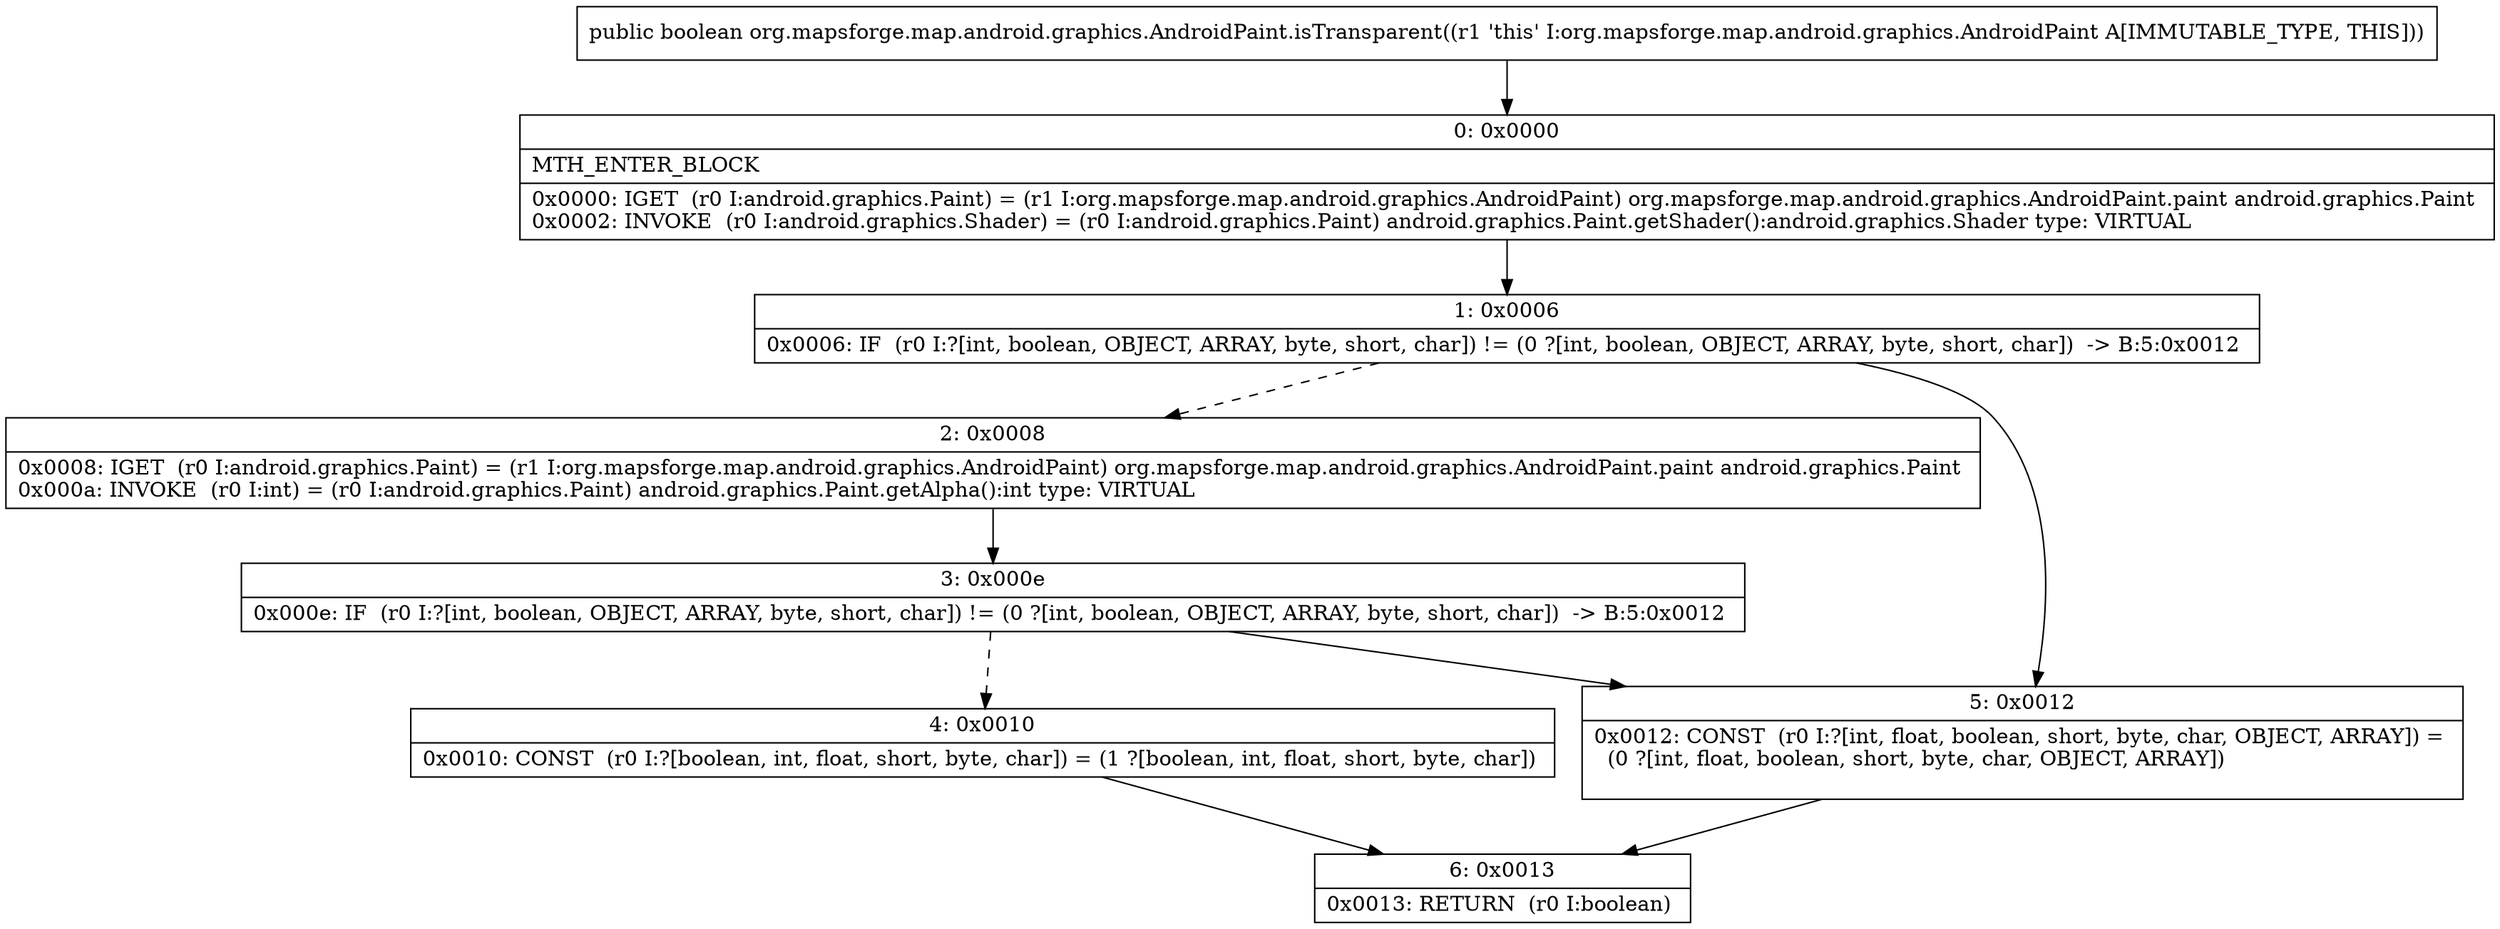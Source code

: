 digraph "CFG fororg.mapsforge.map.android.graphics.AndroidPaint.isTransparent()Z" {
Node_0 [shape=record,label="{0\:\ 0x0000|MTH_ENTER_BLOCK\l|0x0000: IGET  (r0 I:android.graphics.Paint) = (r1 I:org.mapsforge.map.android.graphics.AndroidPaint) org.mapsforge.map.android.graphics.AndroidPaint.paint android.graphics.Paint \l0x0002: INVOKE  (r0 I:android.graphics.Shader) = (r0 I:android.graphics.Paint) android.graphics.Paint.getShader():android.graphics.Shader type: VIRTUAL \l}"];
Node_1 [shape=record,label="{1\:\ 0x0006|0x0006: IF  (r0 I:?[int, boolean, OBJECT, ARRAY, byte, short, char]) != (0 ?[int, boolean, OBJECT, ARRAY, byte, short, char])  \-\> B:5:0x0012 \l}"];
Node_2 [shape=record,label="{2\:\ 0x0008|0x0008: IGET  (r0 I:android.graphics.Paint) = (r1 I:org.mapsforge.map.android.graphics.AndroidPaint) org.mapsforge.map.android.graphics.AndroidPaint.paint android.graphics.Paint \l0x000a: INVOKE  (r0 I:int) = (r0 I:android.graphics.Paint) android.graphics.Paint.getAlpha():int type: VIRTUAL \l}"];
Node_3 [shape=record,label="{3\:\ 0x000e|0x000e: IF  (r0 I:?[int, boolean, OBJECT, ARRAY, byte, short, char]) != (0 ?[int, boolean, OBJECT, ARRAY, byte, short, char])  \-\> B:5:0x0012 \l}"];
Node_4 [shape=record,label="{4\:\ 0x0010|0x0010: CONST  (r0 I:?[boolean, int, float, short, byte, char]) = (1 ?[boolean, int, float, short, byte, char]) \l}"];
Node_5 [shape=record,label="{5\:\ 0x0012|0x0012: CONST  (r0 I:?[int, float, boolean, short, byte, char, OBJECT, ARRAY]) = \l  (0 ?[int, float, boolean, short, byte, char, OBJECT, ARRAY])\l \l}"];
Node_6 [shape=record,label="{6\:\ 0x0013|0x0013: RETURN  (r0 I:boolean) \l}"];
MethodNode[shape=record,label="{public boolean org.mapsforge.map.android.graphics.AndroidPaint.isTransparent((r1 'this' I:org.mapsforge.map.android.graphics.AndroidPaint A[IMMUTABLE_TYPE, THIS])) }"];
MethodNode -> Node_0;
Node_0 -> Node_1;
Node_1 -> Node_2[style=dashed];
Node_1 -> Node_5;
Node_2 -> Node_3;
Node_3 -> Node_4[style=dashed];
Node_3 -> Node_5;
Node_4 -> Node_6;
Node_5 -> Node_6;
}


